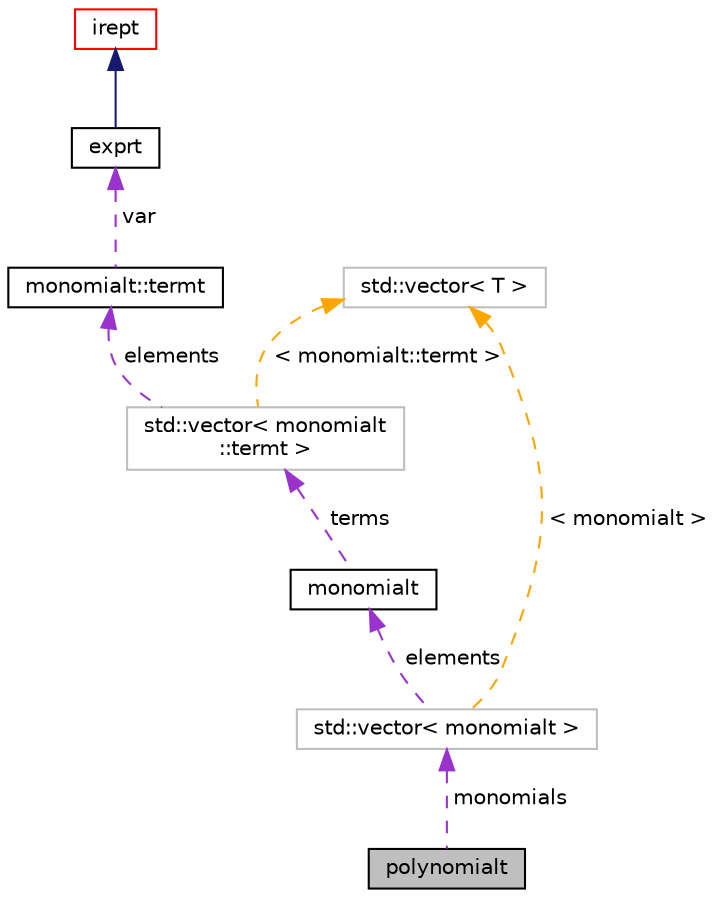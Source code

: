 digraph "polynomialt"
{
 // LATEX_PDF_SIZE
  bgcolor="transparent";
  edge [fontname="Helvetica",fontsize="10",labelfontname="Helvetica",labelfontsize="10"];
  node [fontname="Helvetica",fontsize="10",shape=record];
  Node1 [label="polynomialt",height=0.2,width=0.4,color="black", fillcolor="grey75", style="filled", fontcolor="black",tooltip=" "];
  Node2 -> Node1 [dir="back",color="darkorchid3",fontsize="10",style="dashed",label=" monomials" ,fontname="Helvetica"];
  Node2 [label="std::vector\< monomialt \>",height=0.2,width=0.4,color="grey75",tooltip=" "];
  Node3 -> Node2 [dir="back",color="darkorchid3",fontsize="10",style="dashed",label=" elements" ,fontname="Helvetica"];
  Node3 [label="monomialt",height=0.2,width=0.4,color="black",URL="$classmonomialt.html",tooltip=" "];
  Node4 -> Node3 [dir="back",color="darkorchid3",fontsize="10",style="dashed",label=" terms" ,fontname="Helvetica"];
  Node4 [label="std::vector\< monomialt\l::termt \>",height=0.2,width=0.4,color="grey75",tooltip=" "];
  Node5 -> Node4 [dir="back",color="darkorchid3",fontsize="10",style="dashed",label=" elements" ,fontname="Helvetica"];
  Node5 [label="monomialt::termt",height=0.2,width=0.4,color="black",URL="$structmonomialt_1_1termt.html",tooltip=" "];
  Node6 -> Node5 [dir="back",color="darkorchid3",fontsize="10",style="dashed",label=" var" ,fontname="Helvetica"];
  Node6 [label="exprt",height=0.2,width=0.4,color="black",URL="$classexprt.html",tooltip="Base class for all expressions."];
  Node7 -> Node6 [dir="back",color="midnightblue",fontsize="10",style="solid",fontname="Helvetica"];
  Node7 [label="irept",height=0.2,width=0.4,color="red",URL="$classirept.html",tooltip="There are a large number of kinds of tree structured or tree-like data in CPROVER."];
  Node12 -> Node4 [dir="back",color="orange",fontsize="10",style="dashed",label=" \< monomialt::termt \>" ,fontname="Helvetica"];
  Node12 [label="std::vector\< T \>",height=0.2,width=0.4,color="grey75",tooltip="STL class."];
  Node12 -> Node2 [dir="back",color="orange",fontsize="10",style="dashed",label=" \< monomialt \>" ,fontname="Helvetica"];
}
